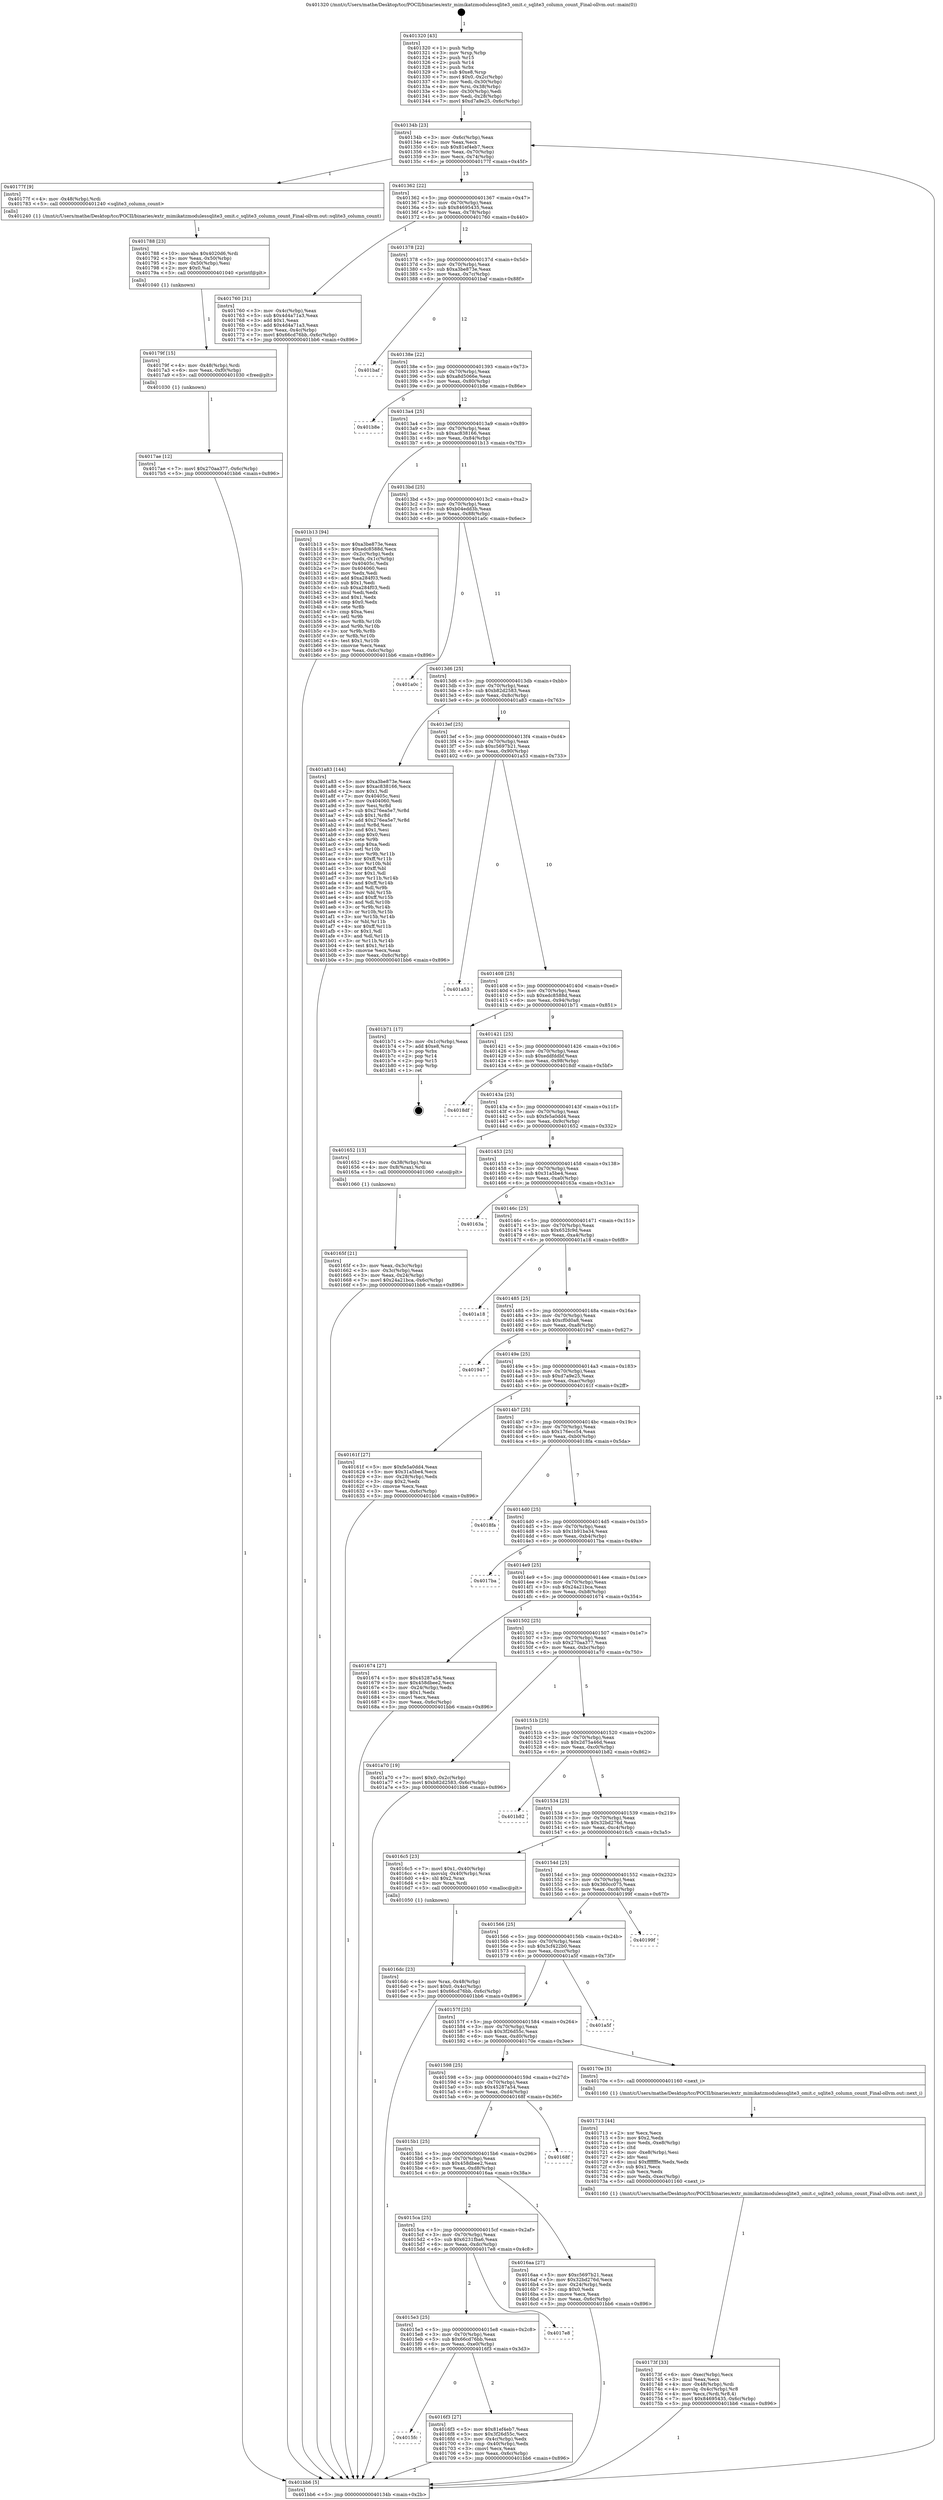 digraph "0x401320" {
  label = "0x401320 (/mnt/c/Users/mathe/Desktop/tcc/POCII/binaries/extr_mimikatzmodulessqlite3_omit.c_sqlite3_column_count_Final-ollvm.out::main(0))"
  labelloc = "t"
  node[shape=record]

  Entry [label="",width=0.3,height=0.3,shape=circle,fillcolor=black,style=filled]
  "0x40134b" [label="{
     0x40134b [23]\l
     | [instrs]\l
     &nbsp;&nbsp;0x40134b \<+3\>: mov -0x6c(%rbp),%eax\l
     &nbsp;&nbsp;0x40134e \<+2\>: mov %eax,%ecx\l
     &nbsp;&nbsp;0x401350 \<+6\>: sub $0x81ef4eb7,%ecx\l
     &nbsp;&nbsp;0x401356 \<+3\>: mov %eax,-0x70(%rbp)\l
     &nbsp;&nbsp;0x401359 \<+3\>: mov %ecx,-0x74(%rbp)\l
     &nbsp;&nbsp;0x40135c \<+6\>: je 000000000040177f \<main+0x45f\>\l
  }"]
  "0x40177f" [label="{
     0x40177f [9]\l
     | [instrs]\l
     &nbsp;&nbsp;0x40177f \<+4\>: mov -0x48(%rbp),%rdi\l
     &nbsp;&nbsp;0x401783 \<+5\>: call 0000000000401240 \<sqlite3_column_count\>\l
     | [calls]\l
     &nbsp;&nbsp;0x401240 \{1\} (/mnt/c/Users/mathe/Desktop/tcc/POCII/binaries/extr_mimikatzmodulessqlite3_omit.c_sqlite3_column_count_Final-ollvm.out::sqlite3_column_count)\l
  }"]
  "0x401362" [label="{
     0x401362 [22]\l
     | [instrs]\l
     &nbsp;&nbsp;0x401362 \<+5\>: jmp 0000000000401367 \<main+0x47\>\l
     &nbsp;&nbsp;0x401367 \<+3\>: mov -0x70(%rbp),%eax\l
     &nbsp;&nbsp;0x40136a \<+5\>: sub $0x84695435,%eax\l
     &nbsp;&nbsp;0x40136f \<+3\>: mov %eax,-0x78(%rbp)\l
     &nbsp;&nbsp;0x401372 \<+6\>: je 0000000000401760 \<main+0x440\>\l
  }"]
  Exit [label="",width=0.3,height=0.3,shape=circle,fillcolor=black,style=filled,peripheries=2]
  "0x401760" [label="{
     0x401760 [31]\l
     | [instrs]\l
     &nbsp;&nbsp;0x401760 \<+3\>: mov -0x4c(%rbp),%eax\l
     &nbsp;&nbsp;0x401763 \<+5\>: sub $0x4d4a71a3,%eax\l
     &nbsp;&nbsp;0x401768 \<+3\>: add $0x1,%eax\l
     &nbsp;&nbsp;0x40176b \<+5\>: add $0x4d4a71a3,%eax\l
     &nbsp;&nbsp;0x401770 \<+3\>: mov %eax,-0x4c(%rbp)\l
     &nbsp;&nbsp;0x401773 \<+7\>: movl $0x66cd76bb,-0x6c(%rbp)\l
     &nbsp;&nbsp;0x40177a \<+5\>: jmp 0000000000401bb6 \<main+0x896\>\l
  }"]
  "0x401378" [label="{
     0x401378 [22]\l
     | [instrs]\l
     &nbsp;&nbsp;0x401378 \<+5\>: jmp 000000000040137d \<main+0x5d\>\l
     &nbsp;&nbsp;0x40137d \<+3\>: mov -0x70(%rbp),%eax\l
     &nbsp;&nbsp;0x401380 \<+5\>: sub $0xa3be873e,%eax\l
     &nbsp;&nbsp;0x401385 \<+3\>: mov %eax,-0x7c(%rbp)\l
     &nbsp;&nbsp;0x401388 \<+6\>: je 0000000000401baf \<main+0x88f\>\l
  }"]
  "0x4017ae" [label="{
     0x4017ae [12]\l
     | [instrs]\l
     &nbsp;&nbsp;0x4017ae \<+7\>: movl $0x270aa377,-0x6c(%rbp)\l
     &nbsp;&nbsp;0x4017b5 \<+5\>: jmp 0000000000401bb6 \<main+0x896\>\l
  }"]
  "0x401baf" [label="{
     0x401baf\l
  }", style=dashed]
  "0x40138e" [label="{
     0x40138e [22]\l
     | [instrs]\l
     &nbsp;&nbsp;0x40138e \<+5\>: jmp 0000000000401393 \<main+0x73\>\l
     &nbsp;&nbsp;0x401393 \<+3\>: mov -0x70(%rbp),%eax\l
     &nbsp;&nbsp;0x401396 \<+5\>: sub $0xa8d5066e,%eax\l
     &nbsp;&nbsp;0x40139b \<+3\>: mov %eax,-0x80(%rbp)\l
     &nbsp;&nbsp;0x40139e \<+6\>: je 0000000000401b8e \<main+0x86e\>\l
  }"]
  "0x40179f" [label="{
     0x40179f [15]\l
     | [instrs]\l
     &nbsp;&nbsp;0x40179f \<+4\>: mov -0x48(%rbp),%rdi\l
     &nbsp;&nbsp;0x4017a3 \<+6\>: mov %eax,-0xf0(%rbp)\l
     &nbsp;&nbsp;0x4017a9 \<+5\>: call 0000000000401030 \<free@plt\>\l
     | [calls]\l
     &nbsp;&nbsp;0x401030 \{1\} (unknown)\l
  }"]
  "0x401b8e" [label="{
     0x401b8e\l
  }", style=dashed]
  "0x4013a4" [label="{
     0x4013a4 [25]\l
     | [instrs]\l
     &nbsp;&nbsp;0x4013a4 \<+5\>: jmp 00000000004013a9 \<main+0x89\>\l
     &nbsp;&nbsp;0x4013a9 \<+3\>: mov -0x70(%rbp),%eax\l
     &nbsp;&nbsp;0x4013ac \<+5\>: sub $0xac838166,%eax\l
     &nbsp;&nbsp;0x4013b1 \<+6\>: mov %eax,-0x84(%rbp)\l
     &nbsp;&nbsp;0x4013b7 \<+6\>: je 0000000000401b13 \<main+0x7f3\>\l
  }"]
  "0x401788" [label="{
     0x401788 [23]\l
     | [instrs]\l
     &nbsp;&nbsp;0x401788 \<+10\>: movabs $0x4020d6,%rdi\l
     &nbsp;&nbsp;0x401792 \<+3\>: mov %eax,-0x50(%rbp)\l
     &nbsp;&nbsp;0x401795 \<+3\>: mov -0x50(%rbp),%esi\l
     &nbsp;&nbsp;0x401798 \<+2\>: mov $0x0,%al\l
     &nbsp;&nbsp;0x40179a \<+5\>: call 0000000000401040 \<printf@plt\>\l
     | [calls]\l
     &nbsp;&nbsp;0x401040 \{1\} (unknown)\l
  }"]
  "0x401b13" [label="{
     0x401b13 [94]\l
     | [instrs]\l
     &nbsp;&nbsp;0x401b13 \<+5\>: mov $0xa3be873e,%eax\l
     &nbsp;&nbsp;0x401b18 \<+5\>: mov $0xedc8588d,%ecx\l
     &nbsp;&nbsp;0x401b1d \<+3\>: mov -0x2c(%rbp),%edx\l
     &nbsp;&nbsp;0x401b20 \<+3\>: mov %edx,-0x1c(%rbp)\l
     &nbsp;&nbsp;0x401b23 \<+7\>: mov 0x40405c,%edx\l
     &nbsp;&nbsp;0x401b2a \<+7\>: mov 0x404060,%esi\l
     &nbsp;&nbsp;0x401b31 \<+2\>: mov %edx,%edi\l
     &nbsp;&nbsp;0x401b33 \<+6\>: add $0xa284f03,%edi\l
     &nbsp;&nbsp;0x401b39 \<+3\>: sub $0x1,%edi\l
     &nbsp;&nbsp;0x401b3c \<+6\>: sub $0xa284f03,%edi\l
     &nbsp;&nbsp;0x401b42 \<+3\>: imul %edi,%edx\l
     &nbsp;&nbsp;0x401b45 \<+3\>: and $0x1,%edx\l
     &nbsp;&nbsp;0x401b48 \<+3\>: cmp $0x0,%edx\l
     &nbsp;&nbsp;0x401b4b \<+4\>: sete %r8b\l
     &nbsp;&nbsp;0x401b4f \<+3\>: cmp $0xa,%esi\l
     &nbsp;&nbsp;0x401b52 \<+4\>: setl %r9b\l
     &nbsp;&nbsp;0x401b56 \<+3\>: mov %r8b,%r10b\l
     &nbsp;&nbsp;0x401b59 \<+3\>: and %r9b,%r10b\l
     &nbsp;&nbsp;0x401b5c \<+3\>: xor %r9b,%r8b\l
     &nbsp;&nbsp;0x401b5f \<+3\>: or %r8b,%r10b\l
     &nbsp;&nbsp;0x401b62 \<+4\>: test $0x1,%r10b\l
     &nbsp;&nbsp;0x401b66 \<+3\>: cmovne %ecx,%eax\l
     &nbsp;&nbsp;0x401b69 \<+3\>: mov %eax,-0x6c(%rbp)\l
     &nbsp;&nbsp;0x401b6c \<+5\>: jmp 0000000000401bb6 \<main+0x896\>\l
  }"]
  "0x4013bd" [label="{
     0x4013bd [25]\l
     | [instrs]\l
     &nbsp;&nbsp;0x4013bd \<+5\>: jmp 00000000004013c2 \<main+0xa2\>\l
     &nbsp;&nbsp;0x4013c2 \<+3\>: mov -0x70(%rbp),%eax\l
     &nbsp;&nbsp;0x4013c5 \<+5\>: sub $0xb04edd3b,%eax\l
     &nbsp;&nbsp;0x4013ca \<+6\>: mov %eax,-0x88(%rbp)\l
     &nbsp;&nbsp;0x4013d0 \<+6\>: je 0000000000401a0c \<main+0x6ec\>\l
  }"]
  "0x40173f" [label="{
     0x40173f [33]\l
     | [instrs]\l
     &nbsp;&nbsp;0x40173f \<+6\>: mov -0xec(%rbp),%ecx\l
     &nbsp;&nbsp;0x401745 \<+3\>: imul %eax,%ecx\l
     &nbsp;&nbsp;0x401748 \<+4\>: mov -0x48(%rbp),%rdi\l
     &nbsp;&nbsp;0x40174c \<+4\>: movslq -0x4c(%rbp),%r8\l
     &nbsp;&nbsp;0x401750 \<+4\>: mov %ecx,(%rdi,%r8,4)\l
     &nbsp;&nbsp;0x401754 \<+7\>: movl $0x84695435,-0x6c(%rbp)\l
     &nbsp;&nbsp;0x40175b \<+5\>: jmp 0000000000401bb6 \<main+0x896\>\l
  }"]
  "0x401a0c" [label="{
     0x401a0c\l
  }", style=dashed]
  "0x4013d6" [label="{
     0x4013d6 [25]\l
     | [instrs]\l
     &nbsp;&nbsp;0x4013d6 \<+5\>: jmp 00000000004013db \<main+0xbb\>\l
     &nbsp;&nbsp;0x4013db \<+3\>: mov -0x70(%rbp),%eax\l
     &nbsp;&nbsp;0x4013de \<+5\>: sub $0xb82d2583,%eax\l
     &nbsp;&nbsp;0x4013e3 \<+6\>: mov %eax,-0x8c(%rbp)\l
     &nbsp;&nbsp;0x4013e9 \<+6\>: je 0000000000401a83 \<main+0x763\>\l
  }"]
  "0x401713" [label="{
     0x401713 [44]\l
     | [instrs]\l
     &nbsp;&nbsp;0x401713 \<+2\>: xor %ecx,%ecx\l
     &nbsp;&nbsp;0x401715 \<+5\>: mov $0x2,%edx\l
     &nbsp;&nbsp;0x40171a \<+6\>: mov %edx,-0xe8(%rbp)\l
     &nbsp;&nbsp;0x401720 \<+1\>: cltd\l
     &nbsp;&nbsp;0x401721 \<+6\>: mov -0xe8(%rbp),%esi\l
     &nbsp;&nbsp;0x401727 \<+2\>: idiv %esi\l
     &nbsp;&nbsp;0x401729 \<+6\>: imul $0xfffffffe,%edx,%edx\l
     &nbsp;&nbsp;0x40172f \<+3\>: sub $0x1,%ecx\l
     &nbsp;&nbsp;0x401732 \<+2\>: sub %ecx,%edx\l
     &nbsp;&nbsp;0x401734 \<+6\>: mov %edx,-0xec(%rbp)\l
     &nbsp;&nbsp;0x40173a \<+5\>: call 0000000000401160 \<next_i\>\l
     | [calls]\l
     &nbsp;&nbsp;0x401160 \{1\} (/mnt/c/Users/mathe/Desktop/tcc/POCII/binaries/extr_mimikatzmodulessqlite3_omit.c_sqlite3_column_count_Final-ollvm.out::next_i)\l
  }"]
  "0x401a83" [label="{
     0x401a83 [144]\l
     | [instrs]\l
     &nbsp;&nbsp;0x401a83 \<+5\>: mov $0xa3be873e,%eax\l
     &nbsp;&nbsp;0x401a88 \<+5\>: mov $0xac838166,%ecx\l
     &nbsp;&nbsp;0x401a8d \<+2\>: mov $0x1,%dl\l
     &nbsp;&nbsp;0x401a8f \<+7\>: mov 0x40405c,%esi\l
     &nbsp;&nbsp;0x401a96 \<+7\>: mov 0x404060,%edi\l
     &nbsp;&nbsp;0x401a9d \<+3\>: mov %esi,%r8d\l
     &nbsp;&nbsp;0x401aa0 \<+7\>: sub $0x276ea5e7,%r8d\l
     &nbsp;&nbsp;0x401aa7 \<+4\>: sub $0x1,%r8d\l
     &nbsp;&nbsp;0x401aab \<+7\>: add $0x276ea5e7,%r8d\l
     &nbsp;&nbsp;0x401ab2 \<+4\>: imul %r8d,%esi\l
     &nbsp;&nbsp;0x401ab6 \<+3\>: and $0x1,%esi\l
     &nbsp;&nbsp;0x401ab9 \<+3\>: cmp $0x0,%esi\l
     &nbsp;&nbsp;0x401abc \<+4\>: sete %r9b\l
     &nbsp;&nbsp;0x401ac0 \<+3\>: cmp $0xa,%edi\l
     &nbsp;&nbsp;0x401ac3 \<+4\>: setl %r10b\l
     &nbsp;&nbsp;0x401ac7 \<+3\>: mov %r9b,%r11b\l
     &nbsp;&nbsp;0x401aca \<+4\>: xor $0xff,%r11b\l
     &nbsp;&nbsp;0x401ace \<+3\>: mov %r10b,%bl\l
     &nbsp;&nbsp;0x401ad1 \<+3\>: xor $0xff,%bl\l
     &nbsp;&nbsp;0x401ad4 \<+3\>: xor $0x1,%dl\l
     &nbsp;&nbsp;0x401ad7 \<+3\>: mov %r11b,%r14b\l
     &nbsp;&nbsp;0x401ada \<+4\>: and $0xff,%r14b\l
     &nbsp;&nbsp;0x401ade \<+3\>: and %dl,%r9b\l
     &nbsp;&nbsp;0x401ae1 \<+3\>: mov %bl,%r15b\l
     &nbsp;&nbsp;0x401ae4 \<+4\>: and $0xff,%r15b\l
     &nbsp;&nbsp;0x401ae8 \<+3\>: and %dl,%r10b\l
     &nbsp;&nbsp;0x401aeb \<+3\>: or %r9b,%r14b\l
     &nbsp;&nbsp;0x401aee \<+3\>: or %r10b,%r15b\l
     &nbsp;&nbsp;0x401af1 \<+3\>: xor %r15b,%r14b\l
     &nbsp;&nbsp;0x401af4 \<+3\>: or %bl,%r11b\l
     &nbsp;&nbsp;0x401af7 \<+4\>: xor $0xff,%r11b\l
     &nbsp;&nbsp;0x401afb \<+3\>: or $0x1,%dl\l
     &nbsp;&nbsp;0x401afe \<+3\>: and %dl,%r11b\l
     &nbsp;&nbsp;0x401b01 \<+3\>: or %r11b,%r14b\l
     &nbsp;&nbsp;0x401b04 \<+4\>: test $0x1,%r14b\l
     &nbsp;&nbsp;0x401b08 \<+3\>: cmovne %ecx,%eax\l
     &nbsp;&nbsp;0x401b0b \<+3\>: mov %eax,-0x6c(%rbp)\l
     &nbsp;&nbsp;0x401b0e \<+5\>: jmp 0000000000401bb6 \<main+0x896\>\l
  }"]
  "0x4013ef" [label="{
     0x4013ef [25]\l
     | [instrs]\l
     &nbsp;&nbsp;0x4013ef \<+5\>: jmp 00000000004013f4 \<main+0xd4\>\l
     &nbsp;&nbsp;0x4013f4 \<+3\>: mov -0x70(%rbp),%eax\l
     &nbsp;&nbsp;0x4013f7 \<+5\>: sub $0xc5697b21,%eax\l
     &nbsp;&nbsp;0x4013fc \<+6\>: mov %eax,-0x90(%rbp)\l
     &nbsp;&nbsp;0x401402 \<+6\>: je 0000000000401a53 \<main+0x733\>\l
  }"]
  "0x4015fc" [label="{
     0x4015fc\l
  }", style=dashed]
  "0x401a53" [label="{
     0x401a53\l
  }", style=dashed]
  "0x401408" [label="{
     0x401408 [25]\l
     | [instrs]\l
     &nbsp;&nbsp;0x401408 \<+5\>: jmp 000000000040140d \<main+0xed\>\l
     &nbsp;&nbsp;0x40140d \<+3\>: mov -0x70(%rbp),%eax\l
     &nbsp;&nbsp;0x401410 \<+5\>: sub $0xedc8588d,%eax\l
     &nbsp;&nbsp;0x401415 \<+6\>: mov %eax,-0x94(%rbp)\l
     &nbsp;&nbsp;0x40141b \<+6\>: je 0000000000401b71 \<main+0x851\>\l
  }"]
  "0x4016f3" [label="{
     0x4016f3 [27]\l
     | [instrs]\l
     &nbsp;&nbsp;0x4016f3 \<+5\>: mov $0x81ef4eb7,%eax\l
     &nbsp;&nbsp;0x4016f8 \<+5\>: mov $0x3f26d55c,%ecx\l
     &nbsp;&nbsp;0x4016fd \<+3\>: mov -0x4c(%rbp),%edx\l
     &nbsp;&nbsp;0x401700 \<+3\>: cmp -0x40(%rbp),%edx\l
     &nbsp;&nbsp;0x401703 \<+3\>: cmovl %ecx,%eax\l
     &nbsp;&nbsp;0x401706 \<+3\>: mov %eax,-0x6c(%rbp)\l
     &nbsp;&nbsp;0x401709 \<+5\>: jmp 0000000000401bb6 \<main+0x896\>\l
  }"]
  "0x401b71" [label="{
     0x401b71 [17]\l
     | [instrs]\l
     &nbsp;&nbsp;0x401b71 \<+3\>: mov -0x1c(%rbp),%eax\l
     &nbsp;&nbsp;0x401b74 \<+7\>: add $0xe8,%rsp\l
     &nbsp;&nbsp;0x401b7b \<+1\>: pop %rbx\l
     &nbsp;&nbsp;0x401b7c \<+2\>: pop %r14\l
     &nbsp;&nbsp;0x401b7e \<+2\>: pop %r15\l
     &nbsp;&nbsp;0x401b80 \<+1\>: pop %rbp\l
     &nbsp;&nbsp;0x401b81 \<+1\>: ret\l
  }"]
  "0x401421" [label="{
     0x401421 [25]\l
     | [instrs]\l
     &nbsp;&nbsp;0x401421 \<+5\>: jmp 0000000000401426 \<main+0x106\>\l
     &nbsp;&nbsp;0x401426 \<+3\>: mov -0x70(%rbp),%eax\l
     &nbsp;&nbsp;0x401429 \<+5\>: sub $0xeddfddbf,%eax\l
     &nbsp;&nbsp;0x40142e \<+6\>: mov %eax,-0x98(%rbp)\l
     &nbsp;&nbsp;0x401434 \<+6\>: je 00000000004018df \<main+0x5bf\>\l
  }"]
  "0x4015e3" [label="{
     0x4015e3 [25]\l
     | [instrs]\l
     &nbsp;&nbsp;0x4015e3 \<+5\>: jmp 00000000004015e8 \<main+0x2c8\>\l
     &nbsp;&nbsp;0x4015e8 \<+3\>: mov -0x70(%rbp),%eax\l
     &nbsp;&nbsp;0x4015eb \<+5\>: sub $0x66cd76bb,%eax\l
     &nbsp;&nbsp;0x4015f0 \<+6\>: mov %eax,-0xe0(%rbp)\l
     &nbsp;&nbsp;0x4015f6 \<+6\>: je 00000000004016f3 \<main+0x3d3\>\l
  }"]
  "0x4018df" [label="{
     0x4018df\l
  }", style=dashed]
  "0x40143a" [label="{
     0x40143a [25]\l
     | [instrs]\l
     &nbsp;&nbsp;0x40143a \<+5\>: jmp 000000000040143f \<main+0x11f\>\l
     &nbsp;&nbsp;0x40143f \<+3\>: mov -0x70(%rbp),%eax\l
     &nbsp;&nbsp;0x401442 \<+5\>: sub $0xfe5a0dd4,%eax\l
     &nbsp;&nbsp;0x401447 \<+6\>: mov %eax,-0x9c(%rbp)\l
     &nbsp;&nbsp;0x40144d \<+6\>: je 0000000000401652 \<main+0x332\>\l
  }"]
  "0x4017e8" [label="{
     0x4017e8\l
  }", style=dashed]
  "0x401652" [label="{
     0x401652 [13]\l
     | [instrs]\l
     &nbsp;&nbsp;0x401652 \<+4\>: mov -0x38(%rbp),%rax\l
     &nbsp;&nbsp;0x401656 \<+4\>: mov 0x8(%rax),%rdi\l
     &nbsp;&nbsp;0x40165a \<+5\>: call 0000000000401060 \<atoi@plt\>\l
     | [calls]\l
     &nbsp;&nbsp;0x401060 \{1\} (unknown)\l
  }"]
  "0x401453" [label="{
     0x401453 [25]\l
     | [instrs]\l
     &nbsp;&nbsp;0x401453 \<+5\>: jmp 0000000000401458 \<main+0x138\>\l
     &nbsp;&nbsp;0x401458 \<+3\>: mov -0x70(%rbp),%eax\l
     &nbsp;&nbsp;0x40145b \<+5\>: sub $0x31a5be4,%eax\l
     &nbsp;&nbsp;0x401460 \<+6\>: mov %eax,-0xa0(%rbp)\l
     &nbsp;&nbsp;0x401466 \<+6\>: je 000000000040163a \<main+0x31a\>\l
  }"]
  "0x4016dc" [label="{
     0x4016dc [23]\l
     | [instrs]\l
     &nbsp;&nbsp;0x4016dc \<+4\>: mov %rax,-0x48(%rbp)\l
     &nbsp;&nbsp;0x4016e0 \<+7\>: movl $0x0,-0x4c(%rbp)\l
     &nbsp;&nbsp;0x4016e7 \<+7\>: movl $0x66cd76bb,-0x6c(%rbp)\l
     &nbsp;&nbsp;0x4016ee \<+5\>: jmp 0000000000401bb6 \<main+0x896\>\l
  }"]
  "0x40163a" [label="{
     0x40163a\l
  }", style=dashed]
  "0x40146c" [label="{
     0x40146c [25]\l
     | [instrs]\l
     &nbsp;&nbsp;0x40146c \<+5\>: jmp 0000000000401471 \<main+0x151\>\l
     &nbsp;&nbsp;0x401471 \<+3\>: mov -0x70(%rbp),%eax\l
     &nbsp;&nbsp;0x401474 \<+5\>: sub $0x652fc9d,%eax\l
     &nbsp;&nbsp;0x401479 \<+6\>: mov %eax,-0xa4(%rbp)\l
     &nbsp;&nbsp;0x40147f \<+6\>: je 0000000000401a18 \<main+0x6f8\>\l
  }"]
  "0x4015ca" [label="{
     0x4015ca [25]\l
     | [instrs]\l
     &nbsp;&nbsp;0x4015ca \<+5\>: jmp 00000000004015cf \<main+0x2af\>\l
     &nbsp;&nbsp;0x4015cf \<+3\>: mov -0x70(%rbp),%eax\l
     &nbsp;&nbsp;0x4015d2 \<+5\>: sub $0x6231fba6,%eax\l
     &nbsp;&nbsp;0x4015d7 \<+6\>: mov %eax,-0xdc(%rbp)\l
     &nbsp;&nbsp;0x4015dd \<+6\>: je 00000000004017e8 \<main+0x4c8\>\l
  }"]
  "0x401a18" [label="{
     0x401a18\l
  }", style=dashed]
  "0x401485" [label="{
     0x401485 [25]\l
     | [instrs]\l
     &nbsp;&nbsp;0x401485 \<+5\>: jmp 000000000040148a \<main+0x16a\>\l
     &nbsp;&nbsp;0x40148a \<+3\>: mov -0x70(%rbp),%eax\l
     &nbsp;&nbsp;0x40148d \<+5\>: sub $0xcf0d0a8,%eax\l
     &nbsp;&nbsp;0x401492 \<+6\>: mov %eax,-0xa8(%rbp)\l
     &nbsp;&nbsp;0x401498 \<+6\>: je 0000000000401947 \<main+0x627\>\l
  }"]
  "0x4016aa" [label="{
     0x4016aa [27]\l
     | [instrs]\l
     &nbsp;&nbsp;0x4016aa \<+5\>: mov $0xc5697b21,%eax\l
     &nbsp;&nbsp;0x4016af \<+5\>: mov $0x32bd276d,%ecx\l
     &nbsp;&nbsp;0x4016b4 \<+3\>: mov -0x24(%rbp),%edx\l
     &nbsp;&nbsp;0x4016b7 \<+3\>: cmp $0x0,%edx\l
     &nbsp;&nbsp;0x4016ba \<+3\>: cmove %ecx,%eax\l
     &nbsp;&nbsp;0x4016bd \<+3\>: mov %eax,-0x6c(%rbp)\l
     &nbsp;&nbsp;0x4016c0 \<+5\>: jmp 0000000000401bb6 \<main+0x896\>\l
  }"]
  "0x401947" [label="{
     0x401947\l
  }", style=dashed]
  "0x40149e" [label="{
     0x40149e [25]\l
     | [instrs]\l
     &nbsp;&nbsp;0x40149e \<+5\>: jmp 00000000004014a3 \<main+0x183\>\l
     &nbsp;&nbsp;0x4014a3 \<+3\>: mov -0x70(%rbp),%eax\l
     &nbsp;&nbsp;0x4014a6 \<+5\>: sub $0xd7a9e25,%eax\l
     &nbsp;&nbsp;0x4014ab \<+6\>: mov %eax,-0xac(%rbp)\l
     &nbsp;&nbsp;0x4014b1 \<+6\>: je 000000000040161f \<main+0x2ff\>\l
  }"]
  "0x4015b1" [label="{
     0x4015b1 [25]\l
     | [instrs]\l
     &nbsp;&nbsp;0x4015b1 \<+5\>: jmp 00000000004015b6 \<main+0x296\>\l
     &nbsp;&nbsp;0x4015b6 \<+3\>: mov -0x70(%rbp),%eax\l
     &nbsp;&nbsp;0x4015b9 \<+5\>: sub $0x458dbee2,%eax\l
     &nbsp;&nbsp;0x4015be \<+6\>: mov %eax,-0xd8(%rbp)\l
     &nbsp;&nbsp;0x4015c4 \<+6\>: je 00000000004016aa \<main+0x38a\>\l
  }"]
  "0x40161f" [label="{
     0x40161f [27]\l
     | [instrs]\l
     &nbsp;&nbsp;0x40161f \<+5\>: mov $0xfe5a0dd4,%eax\l
     &nbsp;&nbsp;0x401624 \<+5\>: mov $0x31a5be4,%ecx\l
     &nbsp;&nbsp;0x401629 \<+3\>: mov -0x28(%rbp),%edx\l
     &nbsp;&nbsp;0x40162c \<+3\>: cmp $0x2,%edx\l
     &nbsp;&nbsp;0x40162f \<+3\>: cmovne %ecx,%eax\l
     &nbsp;&nbsp;0x401632 \<+3\>: mov %eax,-0x6c(%rbp)\l
     &nbsp;&nbsp;0x401635 \<+5\>: jmp 0000000000401bb6 \<main+0x896\>\l
  }"]
  "0x4014b7" [label="{
     0x4014b7 [25]\l
     | [instrs]\l
     &nbsp;&nbsp;0x4014b7 \<+5\>: jmp 00000000004014bc \<main+0x19c\>\l
     &nbsp;&nbsp;0x4014bc \<+3\>: mov -0x70(%rbp),%eax\l
     &nbsp;&nbsp;0x4014bf \<+5\>: sub $0x176ecc54,%eax\l
     &nbsp;&nbsp;0x4014c4 \<+6\>: mov %eax,-0xb0(%rbp)\l
     &nbsp;&nbsp;0x4014ca \<+6\>: je 00000000004018fa \<main+0x5da\>\l
  }"]
  "0x401bb6" [label="{
     0x401bb6 [5]\l
     | [instrs]\l
     &nbsp;&nbsp;0x401bb6 \<+5\>: jmp 000000000040134b \<main+0x2b\>\l
  }"]
  "0x401320" [label="{
     0x401320 [43]\l
     | [instrs]\l
     &nbsp;&nbsp;0x401320 \<+1\>: push %rbp\l
     &nbsp;&nbsp;0x401321 \<+3\>: mov %rsp,%rbp\l
     &nbsp;&nbsp;0x401324 \<+2\>: push %r15\l
     &nbsp;&nbsp;0x401326 \<+2\>: push %r14\l
     &nbsp;&nbsp;0x401328 \<+1\>: push %rbx\l
     &nbsp;&nbsp;0x401329 \<+7\>: sub $0xe8,%rsp\l
     &nbsp;&nbsp;0x401330 \<+7\>: movl $0x0,-0x2c(%rbp)\l
     &nbsp;&nbsp;0x401337 \<+3\>: mov %edi,-0x30(%rbp)\l
     &nbsp;&nbsp;0x40133a \<+4\>: mov %rsi,-0x38(%rbp)\l
     &nbsp;&nbsp;0x40133e \<+3\>: mov -0x30(%rbp),%edi\l
     &nbsp;&nbsp;0x401341 \<+3\>: mov %edi,-0x28(%rbp)\l
     &nbsp;&nbsp;0x401344 \<+7\>: movl $0xd7a9e25,-0x6c(%rbp)\l
  }"]
  "0x40165f" [label="{
     0x40165f [21]\l
     | [instrs]\l
     &nbsp;&nbsp;0x40165f \<+3\>: mov %eax,-0x3c(%rbp)\l
     &nbsp;&nbsp;0x401662 \<+3\>: mov -0x3c(%rbp),%eax\l
     &nbsp;&nbsp;0x401665 \<+3\>: mov %eax,-0x24(%rbp)\l
     &nbsp;&nbsp;0x401668 \<+7\>: movl $0x24a21bca,-0x6c(%rbp)\l
     &nbsp;&nbsp;0x40166f \<+5\>: jmp 0000000000401bb6 \<main+0x896\>\l
  }"]
  "0x40168f" [label="{
     0x40168f\l
  }", style=dashed]
  "0x4018fa" [label="{
     0x4018fa\l
  }", style=dashed]
  "0x4014d0" [label="{
     0x4014d0 [25]\l
     | [instrs]\l
     &nbsp;&nbsp;0x4014d0 \<+5\>: jmp 00000000004014d5 \<main+0x1b5\>\l
     &nbsp;&nbsp;0x4014d5 \<+3\>: mov -0x70(%rbp),%eax\l
     &nbsp;&nbsp;0x4014d8 \<+5\>: sub $0x1b91ba34,%eax\l
     &nbsp;&nbsp;0x4014dd \<+6\>: mov %eax,-0xb4(%rbp)\l
     &nbsp;&nbsp;0x4014e3 \<+6\>: je 00000000004017ba \<main+0x49a\>\l
  }"]
  "0x401598" [label="{
     0x401598 [25]\l
     | [instrs]\l
     &nbsp;&nbsp;0x401598 \<+5\>: jmp 000000000040159d \<main+0x27d\>\l
     &nbsp;&nbsp;0x40159d \<+3\>: mov -0x70(%rbp),%eax\l
     &nbsp;&nbsp;0x4015a0 \<+5\>: sub $0x45287a54,%eax\l
     &nbsp;&nbsp;0x4015a5 \<+6\>: mov %eax,-0xd4(%rbp)\l
     &nbsp;&nbsp;0x4015ab \<+6\>: je 000000000040168f \<main+0x36f\>\l
  }"]
  "0x4017ba" [label="{
     0x4017ba\l
  }", style=dashed]
  "0x4014e9" [label="{
     0x4014e9 [25]\l
     | [instrs]\l
     &nbsp;&nbsp;0x4014e9 \<+5\>: jmp 00000000004014ee \<main+0x1ce\>\l
     &nbsp;&nbsp;0x4014ee \<+3\>: mov -0x70(%rbp),%eax\l
     &nbsp;&nbsp;0x4014f1 \<+5\>: sub $0x24a21bca,%eax\l
     &nbsp;&nbsp;0x4014f6 \<+6\>: mov %eax,-0xb8(%rbp)\l
     &nbsp;&nbsp;0x4014fc \<+6\>: je 0000000000401674 \<main+0x354\>\l
  }"]
  "0x40170e" [label="{
     0x40170e [5]\l
     | [instrs]\l
     &nbsp;&nbsp;0x40170e \<+5\>: call 0000000000401160 \<next_i\>\l
     | [calls]\l
     &nbsp;&nbsp;0x401160 \{1\} (/mnt/c/Users/mathe/Desktop/tcc/POCII/binaries/extr_mimikatzmodulessqlite3_omit.c_sqlite3_column_count_Final-ollvm.out::next_i)\l
  }"]
  "0x401674" [label="{
     0x401674 [27]\l
     | [instrs]\l
     &nbsp;&nbsp;0x401674 \<+5\>: mov $0x45287a54,%eax\l
     &nbsp;&nbsp;0x401679 \<+5\>: mov $0x458dbee2,%ecx\l
     &nbsp;&nbsp;0x40167e \<+3\>: mov -0x24(%rbp),%edx\l
     &nbsp;&nbsp;0x401681 \<+3\>: cmp $0x1,%edx\l
     &nbsp;&nbsp;0x401684 \<+3\>: cmovl %ecx,%eax\l
     &nbsp;&nbsp;0x401687 \<+3\>: mov %eax,-0x6c(%rbp)\l
     &nbsp;&nbsp;0x40168a \<+5\>: jmp 0000000000401bb6 \<main+0x896\>\l
  }"]
  "0x401502" [label="{
     0x401502 [25]\l
     | [instrs]\l
     &nbsp;&nbsp;0x401502 \<+5\>: jmp 0000000000401507 \<main+0x1e7\>\l
     &nbsp;&nbsp;0x401507 \<+3\>: mov -0x70(%rbp),%eax\l
     &nbsp;&nbsp;0x40150a \<+5\>: sub $0x270aa377,%eax\l
     &nbsp;&nbsp;0x40150f \<+6\>: mov %eax,-0xbc(%rbp)\l
     &nbsp;&nbsp;0x401515 \<+6\>: je 0000000000401a70 \<main+0x750\>\l
  }"]
  "0x40157f" [label="{
     0x40157f [25]\l
     | [instrs]\l
     &nbsp;&nbsp;0x40157f \<+5\>: jmp 0000000000401584 \<main+0x264\>\l
     &nbsp;&nbsp;0x401584 \<+3\>: mov -0x70(%rbp),%eax\l
     &nbsp;&nbsp;0x401587 \<+5\>: sub $0x3f26d55c,%eax\l
     &nbsp;&nbsp;0x40158c \<+6\>: mov %eax,-0xd0(%rbp)\l
     &nbsp;&nbsp;0x401592 \<+6\>: je 000000000040170e \<main+0x3ee\>\l
  }"]
  "0x401a70" [label="{
     0x401a70 [19]\l
     | [instrs]\l
     &nbsp;&nbsp;0x401a70 \<+7\>: movl $0x0,-0x2c(%rbp)\l
     &nbsp;&nbsp;0x401a77 \<+7\>: movl $0xb82d2583,-0x6c(%rbp)\l
     &nbsp;&nbsp;0x401a7e \<+5\>: jmp 0000000000401bb6 \<main+0x896\>\l
  }"]
  "0x40151b" [label="{
     0x40151b [25]\l
     | [instrs]\l
     &nbsp;&nbsp;0x40151b \<+5\>: jmp 0000000000401520 \<main+0x200\>\l
     &nbsp;&nbsp;0x401520 \<+3\>: mov -0x70(%rbp),%eax\l
     &nbsp;&nbsp;0x401523 \<+5\>: sub $0x2d75a46d,%eax\l
     &nbsp;&nbsp;0x401528 \<+6\>: mov %eax,-0xc0(%rbp)\l
     &nbsp;&nbsp;0x40152e \<+6\>: je 0000000000401b82 \<main+0x862\>\l
  }"]
  "0x401a5f" [label="{
     0x401a5f\l
  }", style=dashed]
  "0x401b82" [label="{
     0x401b82\l
  }", style=dashed]
  "0x401534" [label="{
     0x401534 [25]\l
     | [instrs]\l
     &nbsp;&nbsp;0x401534 \<+5\>: jmp 0000000000401539 \<main+0x219\>\l
     &nbsp;&nbsp;0x401539 \<+3\>: mov -0x70(%rbp),%eax\l
     &nbsp;&nbsp;0x40153c \<+5\>: sub $0x32bd276d,%eax\l
     &nbsp;&nbsp;0x401541 \<+6\>: mov %eax,-0xc4(%rbp)\l
     &nbsp;&nbsp;0x401547 \<+6\>: je 00000000004016c5 \<main+0x3a5\>\l
  }"]
  "0x401566" [label="{
     0x401566 [25]\l
     | [instrs]\l
     &nbsp;&nbsp;0x401566 \<+5\>: jmp 000000000040156b \<main+0x24b\>\l
     &nbsp;&nbsp;0x40156b \<+3\>: mov -0x70(%rbp),%eax\l
     &nbsp;&nbsp;0x40156e \<+5\>: sub $0x3cf422b0,%eax\l
     &nbsp;&nbsp;0x401573 \<+6\>: mov %eax,-0xcc(%rbp)\l
     &nbsp;&nbsp;0x401579 \<+6\>: je 0000000000401a5f \<main+0x73f\>\l
  }"]
  "0x4016c5" [label="{
     0x4016c5 [23]\l
     | [instrs]\l
     &nbsp;&nbsp;0x4016c5 \<+7\>: movl $0x1,-0x40(%rbp)\l
     &nbsp;&nbsp;0x4016cc \<+4\>: movslq -0x40(%rbp),%rax\l
     &nbsp;&nbsp;0x4016d0 \<+4\>: shl $0x2,%rax\l
     &nbsp;&nbsp;0x4016d4 \<+3\>: mov %rax,%rdi\l
     &nbsp;&nbsp;0x4016d7 \<+5\>: call 0000000000401050 \<malloc@plt\>\l
     | [calls]\l
     &nbsp;&nbsp;0x401050 \{1\} (unknown)\l
  }"]
  "0x40154d" [label="{
     0x40154d [25]\l
     | [instrs]\l
     &nbsp;&nbsp;0x40154d \<+5\>: jmp 0000000000401552 \<main+0x232\>\l
     &nbsp;&nbsp;0x401552 \<+3\>: mov -0x70(%rbp),%eax\l
     &nbsp;&nbsp;0x401555 \<+5\>: sub $0x360cc075,%eax\l
     &nbsp;&nbsp;0x40155a \<+6\>: mov %eax,-0xc8(%rbp)\l
     &nbsp;&nbsp;0x401560 \<+6\>: je 000000000040199f \<main+0x67f\>\l
  }"]
  "0x40199f" [label="{
     0x40199f\l
  }", style=dashed]
  Entry -> "0x401320" [label=" 1"]
  "0x40134b" -> "0x40177f" [label=" 1"]
  "0x40134b" -> "0x401362" [label=" 13"]
  "0x401b71" -> Exit [label=" 1"]
  "0x401362" -> "0x401760" [label=" 1"]
  "0x401362" -> "0x401378" [label=" 12"]
  "0x401b13" -> "0x401bb6" [label=" 1"]
  "0x401378" -> "0x401baf" [label=" 0"]
  "0x401378" -> "0x40138e" [label=" 12"]
  "0x401a83" -> "0x401bb6" [label=" 1"]
  "0x40138e" -> "0x401b8e" [label=" 0"]
  "0x40138e" -> "0x4013a4" [label=" 12"]
  "0x401a70" -> "0x401bb6" [label=" 1"]
  "0x4013a4" -> "0x401b13" [label=" 1"]
  "0x4013a4" -> "0x4013bd" [label=" 11"]
  "0x4017ae" -> "0x401bb6" [label=" 1"]
  "0x4013bd" -> "0x401a0c" [label=" 0"]
  "0x4013bd" -> "0x4013d6" [label=" 11"]
  "0x40179f" -> "0x4017ae" [label=" 1"]
  "0x4013d6" -> "0x401a83" [label=" 1"]
  "0x4013d6" -> "0x4013ef" [label=" 10"]
  "0x401788" -> "0x40179f" [label=" 1"]
  "0x4013ef" -> "0x401a53" [label=" 0"]
  "0x4013ef" -> "0x401408" [label=" 10"]
  "0x40177f" -> "0x401788" [label=" 1"]
  "0x401408" -> "0x401b71" [label=" 1"]
  "0x401408" -> "0x401421" [label=" 9"]
  "0x401760" -> "0x401bb6" [label=" 1"]
  "0x401421" -> "0x4018df" [label=" 0"]
  "0x401421" -> "0x40143a" [label=" 9"]
  "0x401713" -> "0x40173f" [label=" 1"]
  "0x40143a" -> "0x401652" [label=" 1"]
  "0x40143a" -> "0x401453" [label=" 8"]
  "0x40170e" -> "0x401713" [label=" 1"]
  "0x401453" -> "0x40163a" [label=" 0"]
  "0x401453" -> "0x40146c" [label=" 8"]
  "0x4015e3" -> "0x4015fc" [label=" 0"]
  "0x40146c" -> "0x401a18" [label=" 0"]
  "0x40146c" -> "0x401485" [label=" 8"]
  "0x4015e3" -> "0x4016f3" [label=" 2"]
  "0x401485" -> "0x401947" [label=" 0"]
  "0x401485" -> "0x40149e" [label=" 8"]
  "0x40173f" -> "0x401bb6" [label=" 1"]
  "0x40149e" -> "0x40161f" [label=" 1"]
  "0x40149e" -> "0x4014b7" [label=" 7"]
  "0x40161f" -> "0x401bb6" [label=" 1"]
  "0x401320" -> "0x40134b" [label=" 1"]
  "0x401bb6" -> "0x40134b" [label=" 13"]
  "0x401652" -> "0x40165f" [label=" 1"]
  "0x40165f" -> "0x401bb6" [label=" 1"]
  "0x4015ca" -> "0x4017e8" [label=" 0"]
  "0x4014b7" -> "0x4018fa" [label=" 0"]
  "0x4014b7" -> "0x4014d0" [label=" 7"]
  "0x4016f3" -> "0x401bb6" [label=" 2"]
  "0x4014d0" -> "0x4017ba" [label=" 0"]
  "0x4014d0" -> "0x4014e9" [label=" 7"]
  "0x4016c5" -> "0x4016dc" [label=" 1"]
  "0x4014e9" -> "0x401674" [label=" 1"]
  "0x4014e9" -> "0x401502" [label=" 6"]
  "0x401674" -> "0x401bb6" [label=" 1"]
  "0x4016aa" -> "0x401bb6" [label=" 1"]
  "0x401502" -> "0x401a70" [label=" 1"]
  "0x401502" -> "0x40151b" [label=" 5"]
  "0x4015b1" -> "0x4016aa" [label=" 1"]
  "0x40151b" -> "0x401b82" [label=" 0"]
  "0x40151b" -> "0x401534" [label=" 5"]
  "0x4015ca" -> "0x4015e3" [label=" 2"]
  "0x401534" -> "0x4016c5" [label=" 1"]
  "0x401534" -> "0x40154d" [label=" 4"]
  "0x401598" -> "0x40168f" [label=" 0"]
  "0x40154d" -> "0x40199f" [label=" 0"]
  "0x40154d" -> "0x401566" [label=" 4"]
  "0x401598" -> "0x4015b1" [label=" 3"]
  "0x401566" -> "0x401a5f" [label=" 0"]
  "0x401566" -> "0x40157f" [label=" 4"]
  "0x4015b1" -> "0x4015ca" [label=" 2"]
  "0x40157f" -> "0x40170e" [label=" 1"]
  "0x40157f" -> "0x401598" [label=" 3"]
  "0x4016dc" -> "0x401bb6" [label=" 1"]
}
